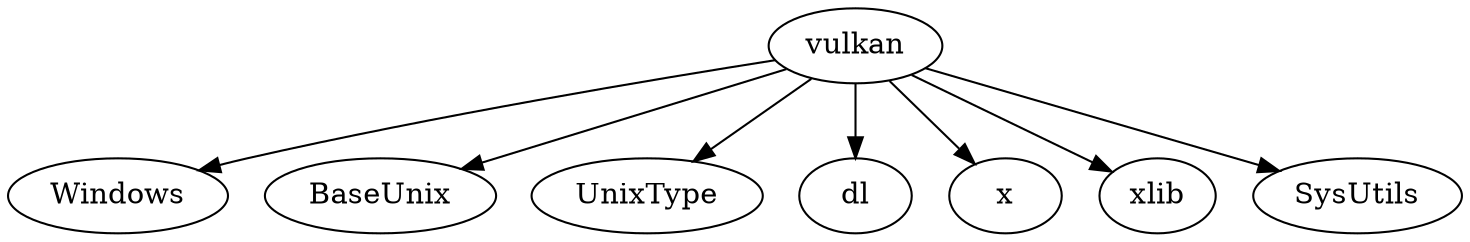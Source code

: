 DiGraph Uses {
  "vulkan" -> "Windows"
  "vulkan" -> "BaseUnix"
  "vulkan" -> "UnixType"
  "vulkan" -> "dl"
  "vulkan" -> "x"
  "vulkan" -> "xlib"
  "vulkan" -> "SysUtils"
  "vulkan" [href="vulkan.html"]
}
